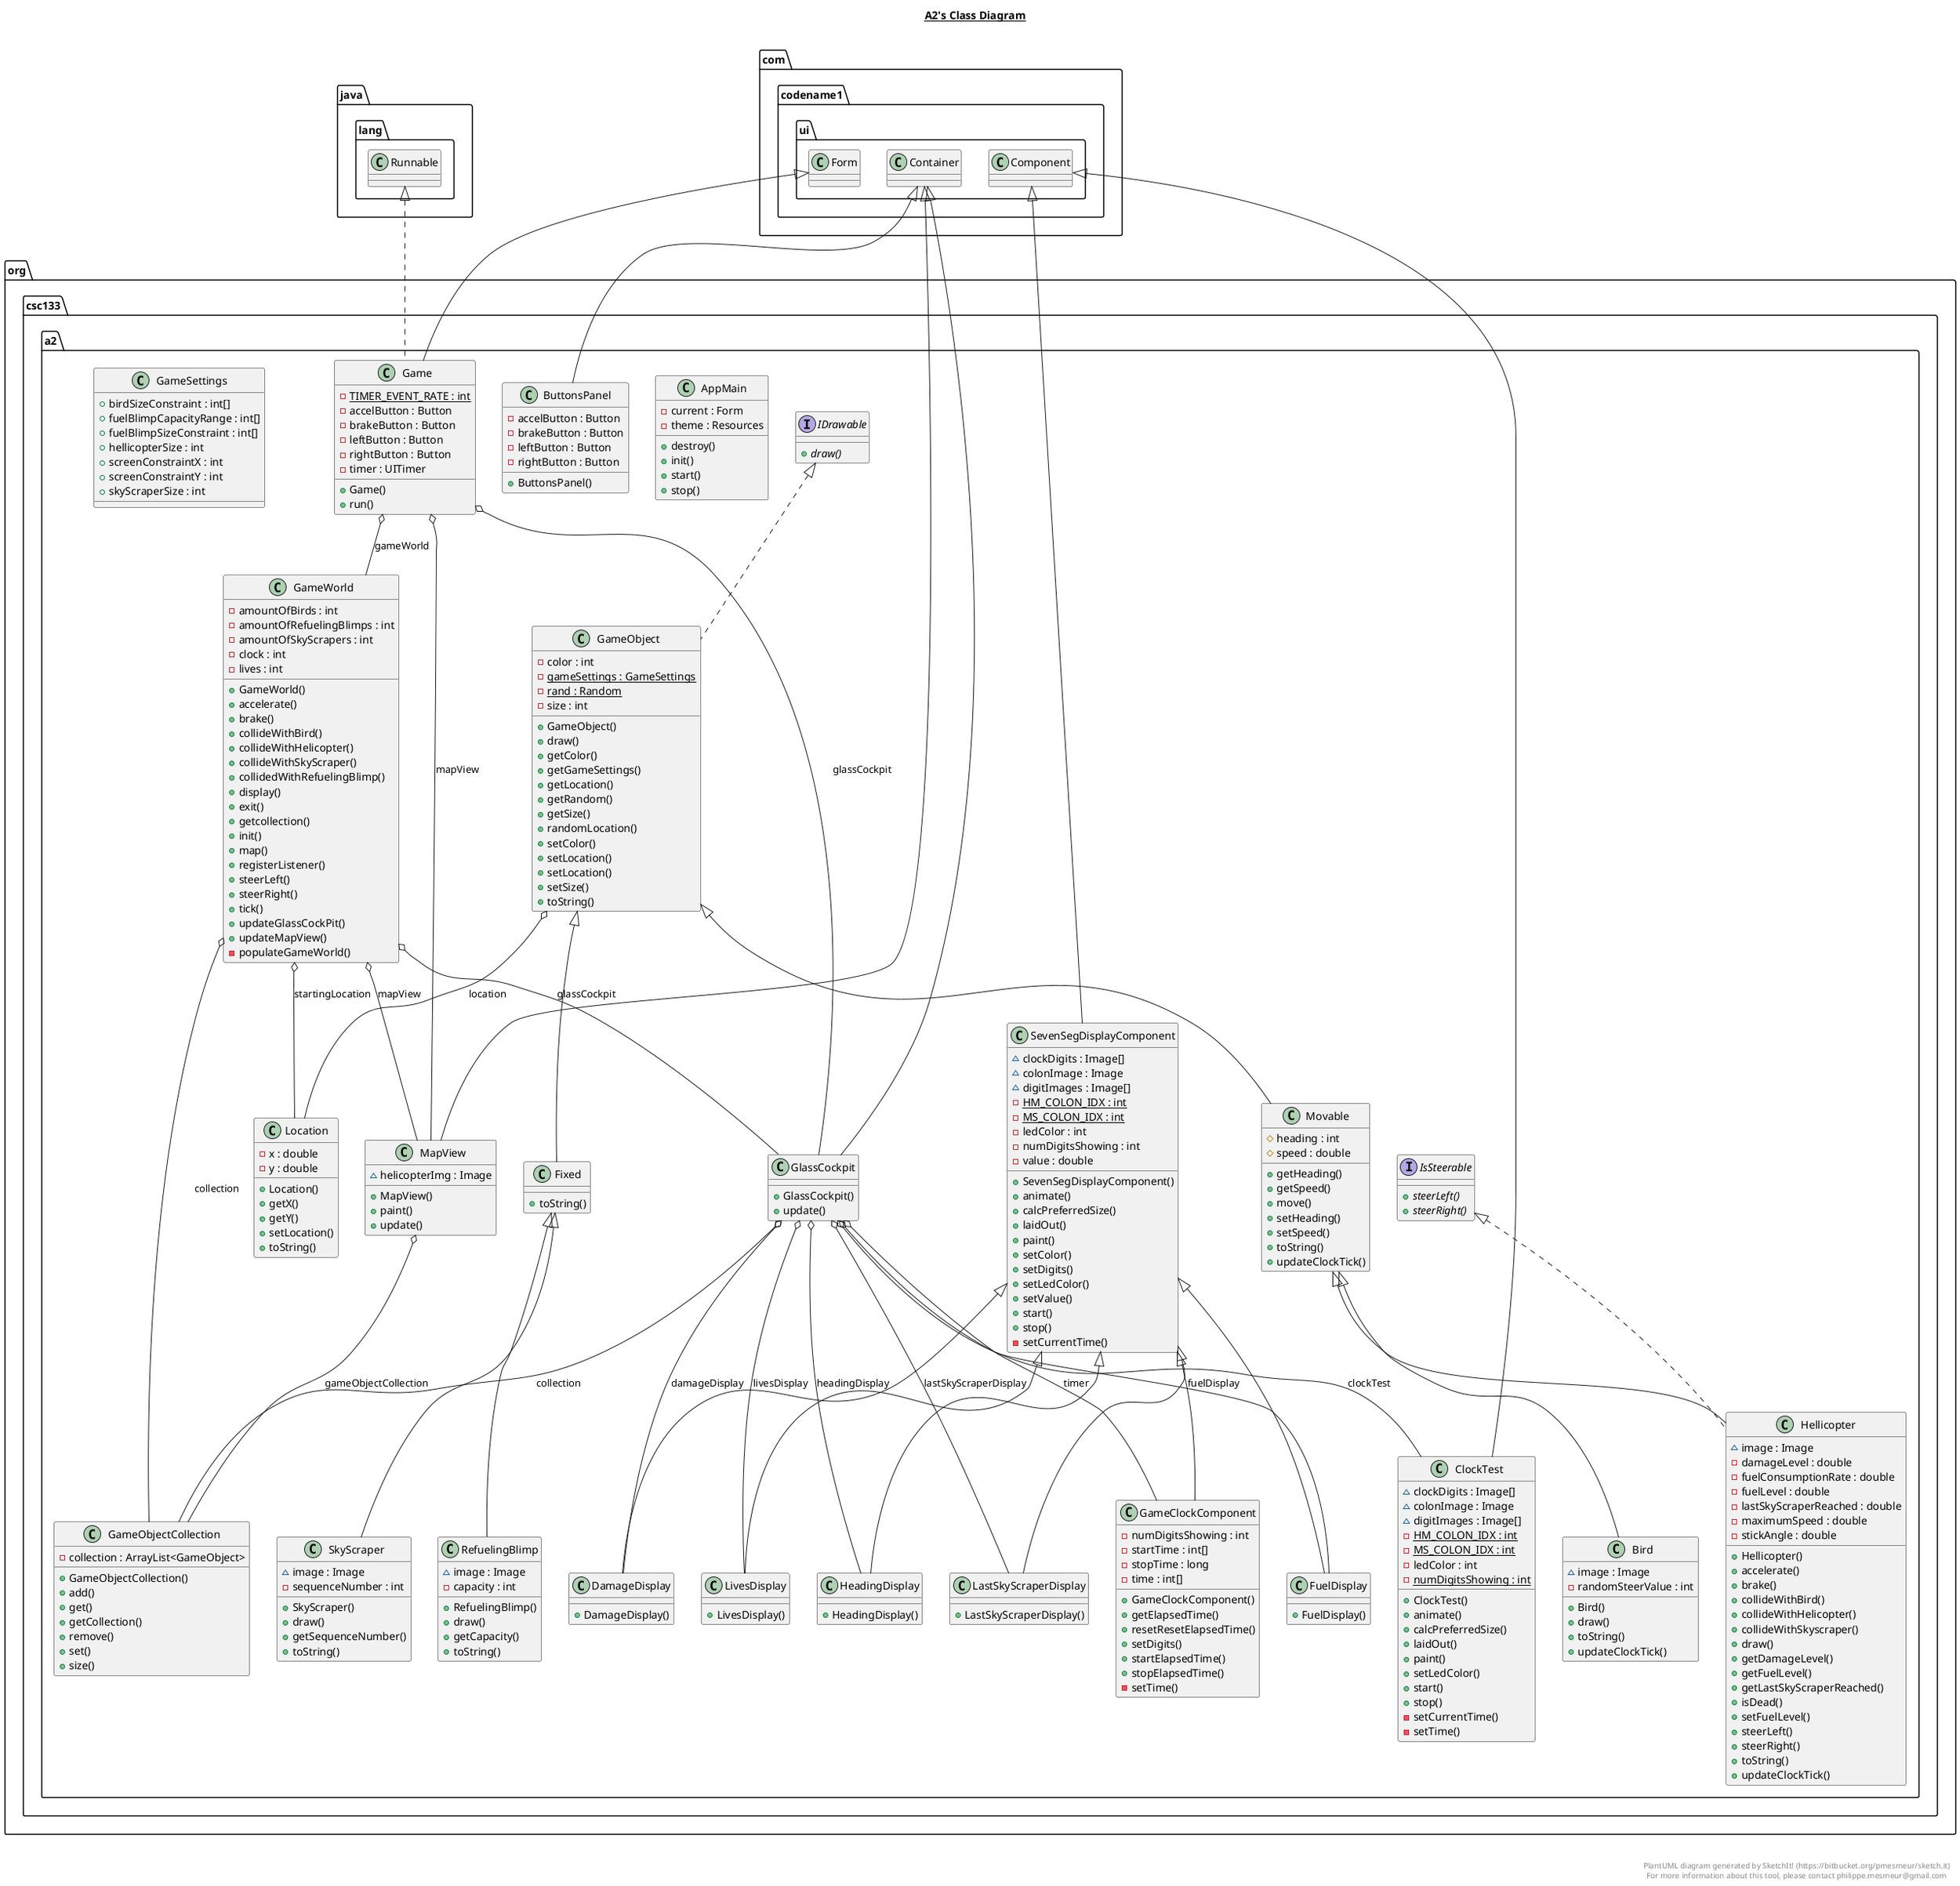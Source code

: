 @startuml

title __A2's Class Diagram__\n

  namespace org.csc133.a2 {
    class org.csc133.a2.AppMain {
        - current : Form
        - theme : Resources
        + destroy()
        + init()
        + start()
        + stop()
    }
  }
  

  namespace org.csc133.a2 {
    class org.csc133.a2.Bird {
        ~ image : Image
        - randomSteerValue : int
        + Bird()
        + draw()
        + toString()
        + updateClockTick()
    }
  }
  

  namespace org.csc133.a2 {
    class org.csc133.a2.ButtonsPanel {
        - accelButton : Button
        - brakeButton : Button
        - leftButton : Button
        - rightButton : Button
        + ButtonsPanel()
    }
  }
  

  namespace org.csc133.a2 {
    class org.csc133.a2.ClockTest {
        ~ clockDigits : Image[]
        ~ colonImage : Image
        ~ digitImages : Image[]
        {static} - HM_COLON_IDX : int
        {static} - MS_COLON_IDX : int
        - ledColor : int
        {static} - numDigitsShowing : int
        + ClockTest()
        + animate()
        + calcPreferredSize()
        + laidOut()
        + paint()
        + setLedColor()
        + start()
        + stop()
        - setCurrentTime()
        - setTime()
    }
  }
  

  namespace org.csc133.a2 {
    class org.csc133.a2.DamageDisplay {
        + DamageDisplay()
    }
  }
  

  namespace org.csc133.a2 {
    class org.csc133.a2.Fixed {
        + toString()
    }
  }
  

  namespace org.csc133.a2 {
    class org.csc133.a2.FuelDisplay {
        + FuelDisplay()
    }
  }
  

  namespace org.csc133.a2 {
    class org.csc133.a2.Game {
        {static} - TIMER_EVENT_RATE : int
        - accelButton : Button
        - brakeButton : Button
        - leftButton : Button
        - rightButton : Button
        - timer : UITimer
        + Game()
        + run()
    }
  }
  

  namespace org.csc133.a2 {
    class org.csc133.a2.GameClockComponent {
        - numDigitsShowing : int
        - startTime : int[]
        - stopTime : long
        - time : int[]
        + GameClockComponent()
        + getElapsedTime()
        + resetResetElapsedTime()
        + setDigits()
        + startElapsedTime()
        + stopElapsedTime()
        - setTime()
    }
  }
  

  namespace org.csc133.a2 {
    class org.csc133.a2.GameObject {
        - color : int
        {static} - gameSettings : GameSettings
        {static} - rand : Random
        - size : int
        + GameObject()
        + draw()
        + getColor()
        + getGameSettings()
        + getLocation()
        + getRandom()
        + getSize()
        + randomLocation()
        + setColor()
        + setLocation()
        + setLocation()
        + setSize()
        + toString()
    }
  }
  

  namespace org.csc133.a2 {
    class org.csc133.a2.GameObjectCollection {
        - collection : ArrayList<GameObject>
        + GameObjectCollection()
        + add()
        + get()
        + getCollection()
        + remove()
        + set()
        + size()
    }
  }
  

  namespace org.csc133.a2 {
    class org.csc133.a2.GameSettings {
        + birdSizeConstraint : int[]
        + fuelBlimpCapacityRange : int[]
        + fuelBlimpSizeConstraint : int[]
        + hellicopterSize : int
        + screenConstraintX : int
        + screenConstraintY : int
        + skyScraperSize : int
    }
  }
  

  namespace org.csc133.a2 {
    class org.csc133.a2.GameWorld {
        - amountOfBirds : int
        - amountOfRefuelingBlimps : int
        - amountOfSkyScrapers : int
        - clock : int
        - lives : int
        + GameWorld()
        + accelerate()
        + brake()
        + collideWithBird()
        + collideWithHelicopter()
        + collideWithSkyScraper()
        + collidedWithRefuelingBlimp()
        + display()
        + exit()
        + getcollection()
        + init()
        + map()
        + registerListener()
        + steerLeft()
        + steerRight()
        + tick()
        + updateGlassCockPit()
        + updateMapView()
        - populateGameWorld()
    }
  }
  

  namespace org.csc133.a2 {
    class org.csc133.a2.GlassCockpit {
        + GlassCockpit()
        + update()
    }
  }
  

  namespace org.csc133.a2 {
    class org.csc133.a2.HeadingDisplay {
        + HeadingDisplay()
    }
  }
  

  namespace org.csc133.a2 {
    class org.csc133.a2.Hellicopter {
        ~ image : Image
        - damageLevel : double
        - fuelConsumptionRate : double
        - fuelLevel : double
        - lastSkyScraperReached : double
        - maximumSpeed : double
        - stickAngle : double
        + Hellicopter()
        + accelerate()
        + brake()
        + collideWithBird()
        + collideWithHelicopter()
        + collideWithSkyscraper()
        + draw()
        + getDamageLevel()
        + getFuelLevel()
        + getLastSkyScraperReached()
        + isDead()
        + setFuelLevel()
        + steerLeft()
        + steerRight()
        + toString()
        + updateClockTick()
    }
  }
  

  namespace org.csc133.a2 {
    interface org.csc133.a2.IDrawable {
        {abstract} + draw()
    }
  }
  

  namespace org.csc133.a2 {
    interface org.csc133.a2.IsSteerable {
        {abstract} + steerLeft()
        {abstract} + steerRight()
    }
  }
  

  namespace org.csc133.a2 {
    class org.csc133.a2.LastSkyScraperDisplay {
        + LastSkyScraperDisplay()
    }
  }
  

  namespace org.csc133.a2 {
    class org.csc133.a2.LivesDisplay {
        + LivesDisplay()
    }
  }
  

  namespace org.csc133.a2 {
    class org.csc133.a2.Location {
        - x : double
        - y : double
        + Location()
        + getX()
        + getY()
        + setLocation()
        + toString()
    }
  }
  

  namespace org.csc133.a2 {
    class org.csc133.a2.MapView {
        ~ helicopterImg : Image
        + MapView()
        + paint()
        + update()
    }
  }
  

  namespace org.csc133.a2 {
    class org.csc133.a2.Movable {
        # heading : int
        # speed : double
        + getHeading()
        + getSpeed()
        + move()
        + setHeading()
        + setSpeed()
        + toString()
        + updateClockTick()
    }
  }
  

  namespace org.csc133.a2 {
    class org.csc133.a2.RefuelingBlimp {
        ~ image : Image
        - capacity : int
        + RefuelingBlimp()
        + draw()
        + getCapacity()
        + toString()
    }
  }
  

  namespace org.csc133.a2 {
    class org.csc133.a2.SevenSegDisplayComponent {
        ~ clockDigits : Image[]
        ~ colonImage : Image
        ~ digitImages : Image[]
        {static} - HM_COLON_IDX : int
        {static} - MS_COLON_IDX : int
        - ledColor : int
        - numDigitsShowing : int
        - value : double
        + SevenSegDisplayComponent()
        + animate()
        + calcPreferredSize()
        + laidOut()
        + paint()
        + setColor()
        + setDigits()
        + setLedColor()
        + setValue()
        + start()
        + stop()
        - setCurrentTime()
    }
  }
  

  namespace org.csc133.a2 {
    class org.csc133.a2.SkyScraper {
        ~ image : Image
        - sequenceNumber : int
        + SkyScraper()
        + draw()
        + getSequenceNumber()
        + toString()
    }
  }
  

  org.csc133.a2.Bird -up-|> org.csc133.a2.Movable
  org.csc133.a2.ButtonsPanel -up-|> com.codename1.ui.Container
  org.csc133.a2.ClockTest -up-|> com.codename1.ui.Component
  org.csc133.a2.DamageDisplay -up-|> org.csc133.a2.SevenSegDisplayComponent
  org.csc133.a2.Fixed -up-|> org.csc133.a2.GameObject
  org.csc133.a2.FuelDisplay -up-|> org.csc133.a2.SevenSegDisplayComponent
  org.csc133.a2.Game .up.|> java.lang.Runnable
  org.csc133.a2.Game -up-|> com.codename1.ui.Form
  org.csc133.a2.Game o-- org.csc133.a2.GameWorld : gameWorld
  org.csc133.a2.Game o-- org.csc133.a2.GlassCockpit : glassCockpit
  org.csc133.a2.Game o-- org.csc133.a2.MapView : mapView
  org.csc133.a2.GameClockComponent -up-|> org.csc133.a2.SevenSegDisplayComponent
  org.csc133.a2.GameObject .up.|> org.csc133.a2.IDrawable
  org.csc133.a2.GameObject o-- org.csc133.a2.Location : location
  org.csc133.a2.GameWorld o-- org.csc133.a2.GameObjectCollection : collection
  org.csc133.a2.GameWorld o-- org.csc133.a2.GlassCockpit : glassCockpit
  org.csc133.a2.GameWorld o-- org.csc133.a2.MapView : mapView
  org.csc133.a2.GameWorld o-- org.csc133.a2.Location : startingLocation
  org.csc133.a2.GlassCockpit -up-|> com.codename1.ui.Container
  org.csc133.a2.GlassCockpit o-- org.csc133.a2.ClockTest : clockTest
  org.csc133.a2.GlassCockpit o-- org.csc133.a2.GameObjectCollection : collection
  org.csc133.a2.GlassCockpit o-- org.csc133.a2.DamageDisplay : damageDisplay
  org.csc133.a2.GlassCockpit o-- org.csc133.a2.FuelDisplay : fuelDisplay
  org.csc133.a2.GlassCockpit o-- org.csc133.a2.HeadingDisplay : headingDisplay
  org.csc133.a2.GlassCockpit o-- org.csc133.a2.LastSkyScraperDisplay : lastSkyScraperDisplay
  org.csc133.a2.GlassCockpit o-- org.csc133.a2.LivesDisplay : livesDisplay
  org.csc133.a2.GlassCockpit o-- org.csc133.a2.GameClockComponent : timer
  org.csc133.a2.HeadingDisplay -up-|> org.csc133.a2.SevenSegDisplayComponent
  org.csc133.a2.Hellicopter .up.|> org.csc133.a2.IsSteerable
  org.csc133.a2.Hellicopter -up-|> org.csc133.a2.Movable
  org.csc133.a2.LastSkyScraperDisplay -up-|> org.csc133.a2.SevenSegDisplayComponent
  org.csc133.a2.LivesDisplay -up-|> org.csc133.a2.SevenSegDisplayComponent
  org.csc133.a2.MapView -up-|> com.codename1.ui.Container
  org.csc133.a2.MapView o-- org.csc133.a2.GameObjectCollection : gameObjectCollection
  org.csc133.a2.Movable -up-|> org.csc133.a2.GameObject
  org.csc133.a2.RefuelingBlimp -up-|> org.csc133.a2.Fixed
  org.csc133.a2.SevenSegDisplayComponent -up-|> com.codename1.ui.Component
  org.csc133.a2.SkyScraper -up-|> org.csc133.a2.Fixed


right footer


PlantUML diagram generated by SketchIt! (https://bitbucket.org/pmesmeur/sketch.it)
For more information about this tool, please contact philippe.mesmeur@gmail.com
endfooter

@enduml

